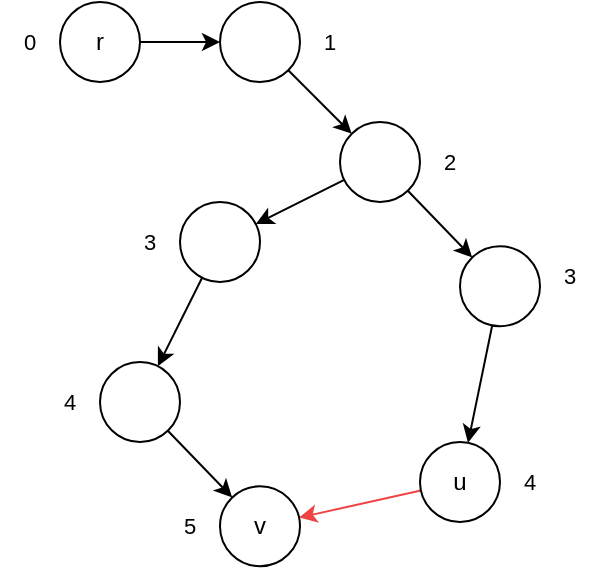 <mxfile version="25.0.2">
  <diagram name="Page-1" id="EAWZPw46b4yR1JpxekwW">
    <mxGraphModel dx="783" dy="701" grid="1" gridSize="10" guides="1" tooltips="1" connect="1" arrows="1" fold="1" page="1" pageScale="1" pageWidth="850" pageHeight="1100" math="0" shadow="0">
      <root>
        <mxCell id="0" />
        <mxCell id="1" parent="0" />
        <mxCell id="Ybb01oyWF0-F3o-oev-e-3" style="rounded=0;orthogonalLoop=1;jettySize=auto;html=1;" parent="1" source="Ybb01oyWF0-F3o-oev-e-19" target="Ybb01oyWF0-F3o-oev-e-20" edge="1">
          <mxGeometry relative="1" as="geometry">
            <mxPoint x="50" y="80" as="sourcePoint" />
          </mxGeometry>
        </mxCell>
        <mxCell id="Ybb01oyWF0-F3o-oev-e-5" style="edgeStyle=none;shape=connector;rounded=0;orthogonalLoop=1;jettySize=auto;html=1;strokeColor=default;align=center;verticalAlign=middle;fontFamily=Helvetica;fontSize=11;fontColor=default;labelBackgroundColor=default;endArrow=classic;" parent="1" source="Ybb01oyWF0-F3o-oev-e-1" target="Ybb01oyWF0-F3o-oev-e-4" edge="1">
          <mxGeometry relative="1" as="geometry" />
        </mxCell>
        <mxCell id="Ybb01oyWF0-F3o-oev-e-1" value="r" style="ellipse;whiteSpace=wrap;html=1;aspect=fixed;fillColor=none;" parent="1" vertex="1">
          <mxGeometry x="120" y="40" width="40" height="40" as="geometry" />
        </mxCell>
        <mxCell id="Ybb01oyWF0-F3o-oev-e-7" style="edgeStyle=none;shape=connector;rounded=0;orthogonalLoop=1;jettySize=auto;html=1;strokeColor=default;align=center;verticalAlign=middle;fontFamily=Helvetica;fontSize=11;fontColor=default;labelBackgroundColor=default;endArrow=classic;" parent="1" source="Ybb01oyWF0-F3o-oev-e-2" target="Ybb01oyWF0-F3o-oev-e-6" edge="1">
          <mxGeometry relative="1" as="geometry" />
        </mxCell>
        <mxCell id="Ybb01oyWF0-F3o-oev-e-2" value="" style="ellipse;whiteSpace=wrap;html=1;aspect=fixed;fillColor=none;" parent="1" vertex="1">
          <mxGeometry x="180" y="140" width="40" height="40" as="geometry" />
        </mxCell>
        <mxCell id="Ybb01oyWF0-F3o-oev-e-9" style="edgeStyle=none;shape=connector;rounded=0;orthogonalLoop=1;jettySize=auto;html=1;strokeColor=default;align=center;verticalAlign=middle;fontFamily=Helvetica;fontSize=11;fontColor=default;labelBackgroundColor=default;endArrow=classic;" parent="1" source="Ybb01oyWF0-F3o-oev-e-4" target="Ybb01oyWF0-F3o-oev-e-19" edge="1">
          <mxGeometry relative="1" as="geometry" />
        </mxCell>
        <mxCell id="Ybb01oyWF0-F3o-oev-e-4" value="" style="ellipse;whiteSpace=wrap;html=1;aspect=fixed;fillColor=none;" parent="1" vertex="1">
          <mxGeometry x="200" y="40" width="40" height="40" as="geometry" />
        </mxCell>
        <mxCell id="Ybb01oyWF0-F3o-oev-e-6" value="" style="ellipse;whiteSpace=wrap;html=1;aspect=fixed;fillColor=none;" parent="1" vertex="1">
          <mxGeometry x="140" y="220" width="40" height="40" as="geometry" />
        </mxCell>
        <mxCell id="Ybb01oyWF0-F3o-oev-e-18" style="edgeStyle=none;shape=connector;rounded=0;orthogonalLoop=1;jettySize=auto;html=1;strokeColor=#ef4444;align=center;verticalAlign=middle;fontFamily=Helvetica;fontSize=11;fontColor=default;labelBackgroundColor=default;endArrow=classic;" parent="1" source="Ybb01oyWF0-F3o-oev-e-8" target="Ybb01oyWF0-F3o-oev-e-10" edge="1">
          <mxGeometry relative="1" as="geometry" />
        </mxCell>
        <mxCell id="Ybb01oyWF0-F3o-oev-e-8" value="u" style="ellipse;whiteSpace=wrap;html=1;aspect=fixed;fillColor=none;" parent="1" vertex="1">
          <mxGeometry x="300" y="260" width="40" height="40" as="geometry" />
        </mxCell>
        <mxCell id="Ybb01oyWF0-F3o-oev-e-10" value="v" style="ellipse;whiteSpace=wrap;html=1;aspect=fixed;fillColor=none;" parent="1" vertex="1">
          <mxGeometry x="200" y="282.11" width="40" height="40" as="geometry" />
        </mxCell>
        <mxCell id="Ybb01oyWF0-F3o-oev-e-11" style="edgeStyle=none;shape=connector;rounded=0;orthogonalLoop=1;jettySize=auto;html=1;strokeColor=default;align=center;verticalAlign=middle;fontFamily=Helvetica;fontSize=11;fontColor=default;labelBackgroundColor=default;endArrow=classic;" parent="1" source="Ybb01oyWF0-F3o-oev-e-6" target="Ybb01oyWF0-F3o-oev-e-10" edge="1">
          <mxGeometry relative="1" as="geometry">
            <mxPoint x="230" y="302.11" as="targetPoint" />
          </mxGeometry>
        </mxCell>
        <mxCell id="Ybb01oyWF0-F3o-oev-e-12" value="0" style="text;html=1;align=center;verticalAlign=middle;whiteSpace=wrap;rounded=0;fontFamily=Helvetica;fontSize=11;fontColor=default;labelBackgroundColor=none;" parent="1" vertex="1">
          <mxGeometry x="90" y="45" width="30" height="30" as="geometry" />
        </mxCell>
        <mxCell id="Ybb01oyWF0-F3o-oev-e-13" value="3" style="text;html=1;align=center;verticalAlign=middle;whiteSpace=wrap;rounded=0;fontFamily=Helvetica;fontSize=11;fontColor=default;labelBackgroundColor=none;" parent="1" vertex="1">
          <mxGeometry x="150" y="145" width="30" height="30" as="geometry" />
        </mxCell>
        <mxCell id="Ybb01oyWF0-F3o-oev-e-14" value="1" style="text;html=1;align=center;verticalAlign=middle;whiteSpace=wrap;rounded=0;fontFamily=Helvetica;fontSize=11;fontColor=default;labelBackgroundColor=none;" parent="1" vertex="1">
          <mxGeometry x="240" y="45" width="30" height="30" as="geometry" />
        </mxCell>
        <mxCell id="Ybb01oyWF0-F3o-oev-e-15" value="4" style="text;html=1;align=center;verticalAlign=middle;whiteSpace=wrap;rounded=0;fontFamily=Helvetica;fontSize=11;fontColor=default;labelBackgroundColor=none;" parent="1" vertex="1">
          <mxGeometry x="110" y="225" width="30" height="30" as="geometry" />
        </mxCell>
        <mxCell id="Ybb01oyWF0-F3o-oev-e-16" value="2" style="text;html=1;align=center;verticalAlign=middle;whiteSpace=wrap;rounded=0;fontFamily=Helvetica;fontSize=11;fontColor=default;labelBackgroundColor=none;" parent="1" vertex="1">
          <mxGeometry x="300" y="105.0" width="30" height="30" as="geometry" />
        </mxCell>
        <mxCell id="Ybb01oyWF0-F3o-oev-e-17" value="5" style="text;html=1;align=center;verticalAlign=middle;whiteSpace=wrap;rounded=0;fontFamily=Helvetica;fontSize=11;fontColor=default;labelBackgroundColor=none;" parent="1" vertex="1">
          <mxGeometry x="170" y="287.11" width="30" height="30" as="geometry" />
        </mxCell>
        <mxCell id="Ybb01oyWF0-F3o-oev-e-22" style="edgeStyle=none;shape=connector;rounded=0;orthogonalLoop=1;jettySize=auto;html=1;strokeColor=default;align=center;verticalAlign=middle;fontFamily=Helvetica;fontSize=11;fontColor=default;labelBackgroundColor=default;endArrow=classic;" parent="1" source="Ybb01oyWF0-F3o-oev-e-19" target="Ybb01oyWF0-F3o-oev-e-2" edge="1">
          <mxGeometry relative="1" as="geometry" />
        </mxCell>
        <mxCell id="Ybb01oyWF0-F3o-oev-e-19" value="" style="ellipse;whiteSpace=wrap;html=1;aspect=fixed;fillColor=none;" parent="1" vertex="1">
          <mxGeometry x="260" y="100.0" width="40" height="40" as="geometry" />
        </mxCell>
        <mxCell id="Ybb01oyWF0-F3o-oev-e-23" style="edgeStyle=none;shape=connector;rounded=0;orthogonalLoop=1;jettySize=auto;html=1;strokeColor=default;align=center;verticalAlign=middle;fontFamily=Helvetica;fontSize=11;fontColor=default;labelBackgroundColor=default;endArrow=classic;" parent="1" source="Ybb01oyWF0-F3o-oev-e-20" target="Ybb01oyWF0-F3o-oev-e-8" edge="1">
          <mxGeometry relative="1" as="geometry" />
        </mxCell>
        <mxCell id="Ybb01oyWF0-F3o-oev-e-20" value="" style="ellipse;whiteSpace=wrap;html=1;aspect=fixed;fillColor=none;" parent="1" vertex="1">
          <mxGeometry x="320" y="162.11" width="40" height="40" as="geometry" />
        </mxCell>
        <mxCell id="Ybb01oyWF0-F3o-oev-e-21" value="3" style="text;html=1;align=center;verticalAlign=middle;whiteSpace=wrap;rounded=0;fontFamily=Helvetica;fontSize=11;fontColor=default;labelBackgroundColor=none;" parent="1" vertex="1">
          <mxGeometry x="360" y="162.11" width="30" height="30" as="geometry" />
        </mxCell>
        <mxCell id="Ybb01oyWF0-F3o-oev-e-24" value="4" style="text;html=1;align=center;verticalAlign=middle;whiteSpace=wrap;rounded=0;fontFamily=Helvetica;fontSize=11;fontColor=default;labelBackgroundColor=none;" parent="1" vertex="1">
          <mxGeometry x="340" y="265" width="30" height="30" as="geometry" />
        </mxCell>
      </root>
    </mxGraphModel>
  </diagram>
</mxfile>
